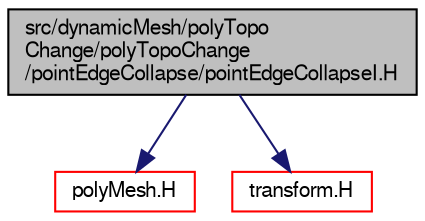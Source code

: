 digraph "src/dynamicMesh/polyTopoChange/polyTopoChange/pointEdgeCollapse/pointEdgeCollapseI.H"
{
  bgcolor="transparent";
  edge [fontname="FreeSans",fontsize="10",labelfontname="FreeSans",labelfontsize="10"];
  node [fontname="FreeSans",fontsize="10",shape=record];
  Node0 [label="src/dynamicMesh/polyTopo\lChange/polyTopoChange\l/pointEdgeCollapse/pointEdgeCollapseI.H",height=0.2,width=0.4,color="black", fillcolor="grey75", style="filled", fontcolor="black"];
  Node0 -> Node1 [color="midnightblue",fontsize="10",style="solid",fontname="FreeSans"];
  Node1 [label="polyMesh.H",height=0.2,width=0.4,color="red",URL="$a11630.html"];
  Node0 -> Node220 [color="midnightblue",fontsize="10",style="solid",fontname="FreeSans"];
  Node220 [label="transform.H",height=0.2,width=0.4,color="red",URL="$a12779.html",tooltip="3D tensor transformation operations. "];
}
